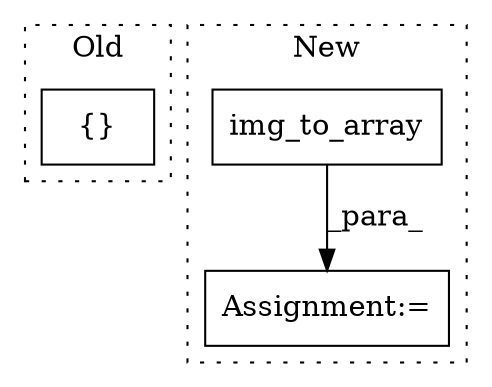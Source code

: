 digraph G {
subgraph cluster0 {
1 [label="{}" a="4" s="1472,1524" l="1,1" shape="box"];
label = "Old";
style="dotted";
}
subgraph cluster1 {
2 [label="img_to_array" a="32" s="1963,1984" l="13,1" shape="box"];
3 [label="Assignment:=" a="7" s="2004" l="1" shape="box"];
label = "New";
style="dotted";
}
2 -> 3 [label="_para_"];
}